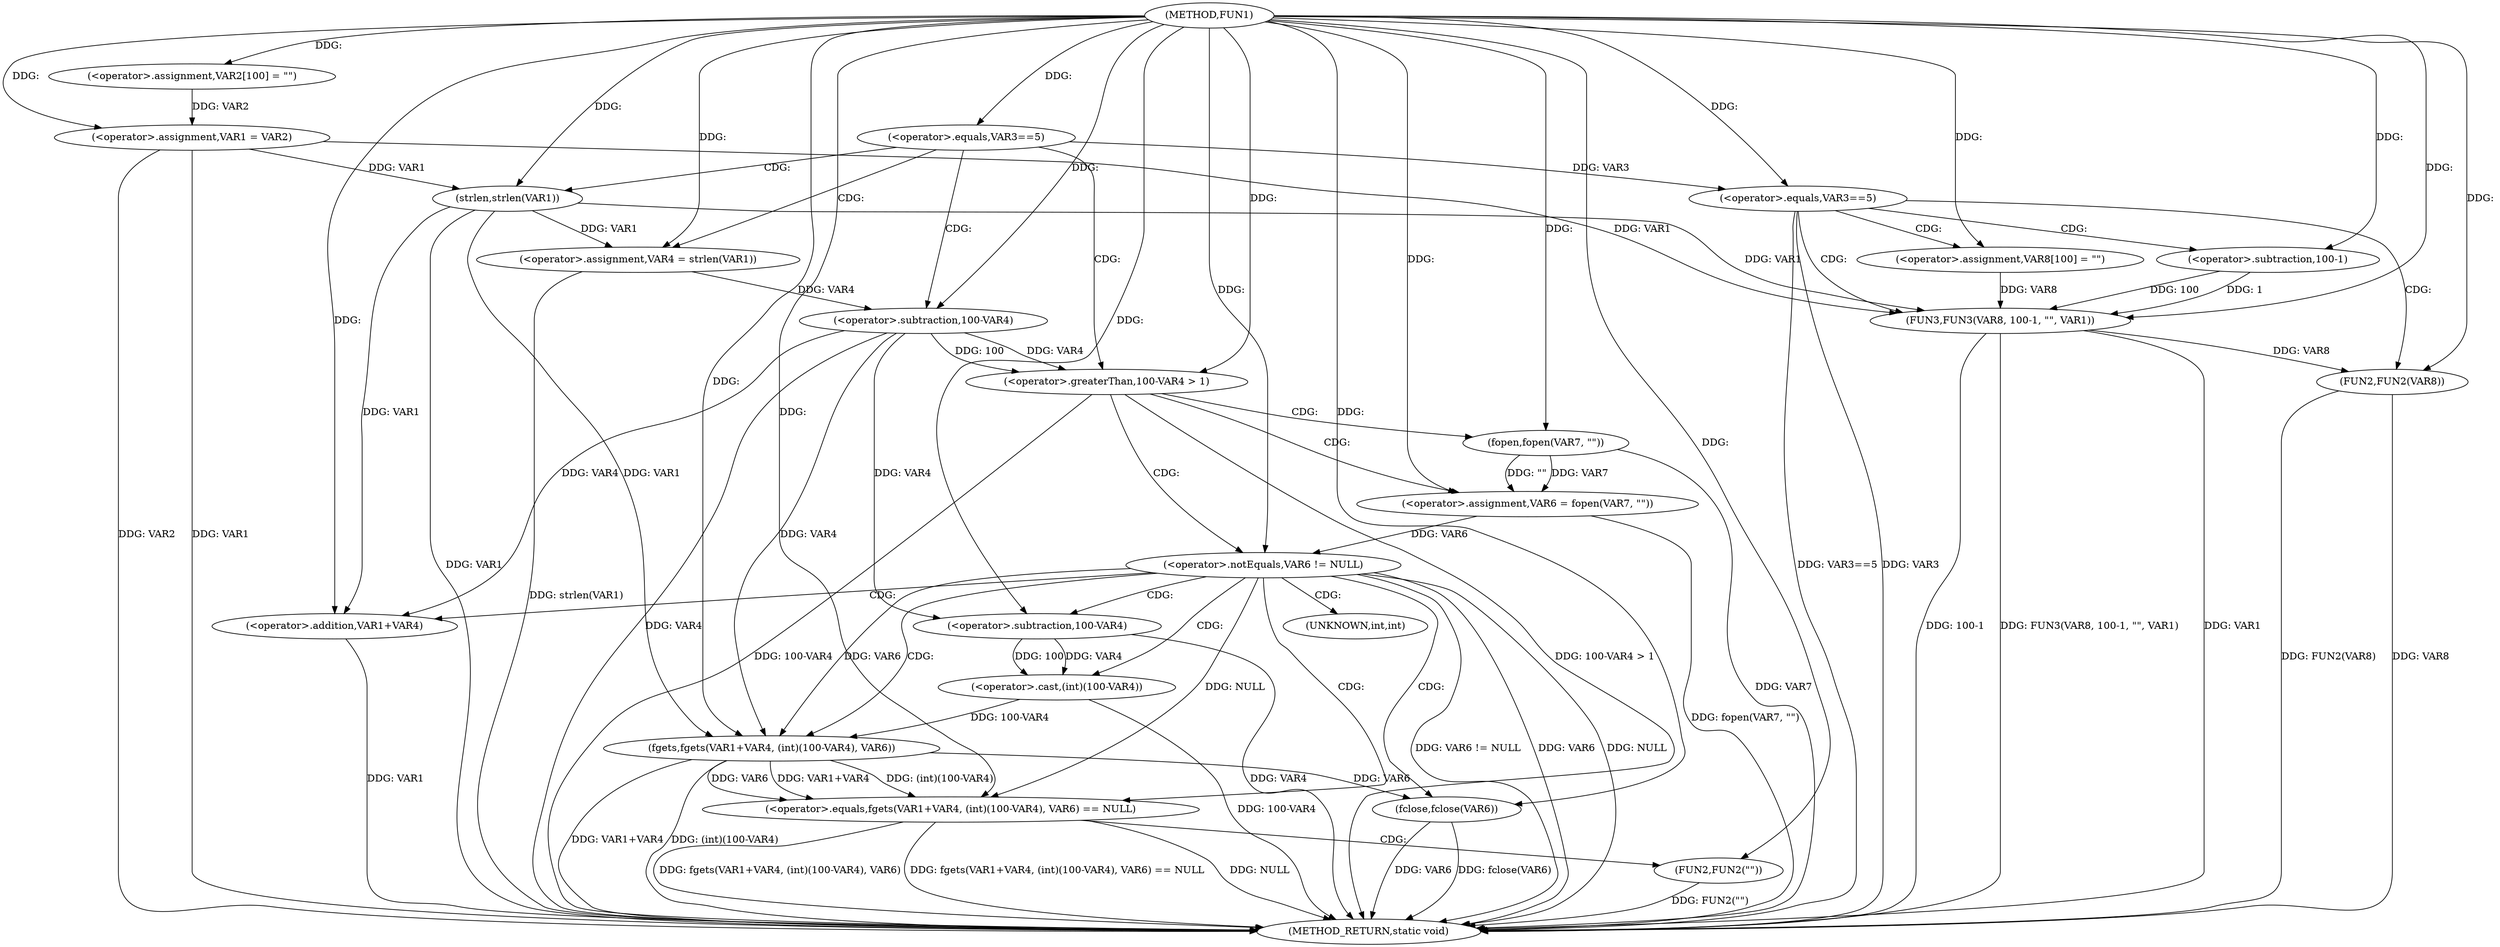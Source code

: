digraph FUN1 {  
"1000100" [label = "(METHOD,FUN1)" ]
"1000176" [label = "(METHOD_RETURN,static void)" ]
"1000104" [label = "(<operator>.assignment,VAR2[100] = \"\")" ]
"1000107" [label = "(<operator>.assignment,VAR1 = VAR2)" ]
"1000111" [label = "(<operator>.equals,VAR3==5)" ]
"1000117" [label = "(<operator>.assignment,VAR4 = strlen(VAR1))" ]
"1000119" [label = "(strlen,strlen(VAR1))" ]
"1000123" [label = "(<operator>.greaterThan,100-VAR4 > 1)" ]
"1000124" [label = "(<operator>.subtraction,100-VAR4)" ]
"1000129" [label = "(<operator>.assignment,VAR6 = fopen(VAR7, \"\"))" ]
"1000131" [label = "(fopen,fopen(VAR7, \"\"))" ]
"1000135" [label = "(<operator>.notEquals,VAR6 != NULL)" ]
"1000140" [label = "(<operator>.equals,fgets(VAR1+VAR4, (int)(100-VAR4), VAR6) == NULL)" ]
"1000141" [label = "(fgets,fgets(VAR1+VAR4, (int)(100-VAR4), VAR6))" ]
"1000142" [label = "(<operator>.addition,VAR1+VAR4)" ]
"1000145" [label = "(<operator>.cast,(int)(100-VAR4))" ]
"1000147" [label = "(<operator>.subtraction,100-VAR4)" ]
"1000153" [label = "(FUN2,FUN2(\"\"))" ]
"1000155" [label = "(fclose,fclose(VAR6))" ]
"1000158" [label = "(<operator>.equals,VAR3==5)" ]
"1000164" [label = "(<operator>.assignment,VAR8[100] = \"\")" ]
"1000167" [label = "(FUN3,FUN3(VAR8, 100-1, \"\", VAR1))" ]
"1000169" [label = "(<operator>.subtraction,100-1)" ]
"1000174" [label = "(FUN2,FUN2(VAR8))" ]
"1000146" [label = "(UNKNOWN,int,int)" ]
  "1000141" -> "1000176"  [ label = "DDG: VAR1+VAR4"] 
  "1000107" -> "1000176"  [ label = "DDG: VAR1"] 
  "1000167" -> "1000176"  [ label = "DDG: 100-1"] 
  "1000140" -> "1000176"  [ label = "DDG: fgets(VAR1+VAR4, (int)(100-VAR4), VAR6) == NULL"] 
  "1000147" -> "1000176"  [ label = "DDG: VAR4"] 
  "1000153" -> "1000176"  [ label = "DDG: FUN2(\"\")"] 
  "1000155" -> "1000176"  [ label = "DDG: VAR6"] 
  "1000117" -> "1000176"  [ label = "DDG: strlen(VAR1)"] 
  "1000145" -> "1000176"  [ label = "DDG: 100-VAR4"] 
  "1000158" -> "1000176"  [ label = "DDG: VAR3"] 
  "1000124" -> "1000176"  [ label = "DDG: VAR4"] 
  "1000140" -> "1000176"  [ label = "DDG: NULL"] 
  "1000123" -> "1000176"  [ label = "DDG: 100-VAR4 > 1"] 
  "1000131" -> "1000176"  [ label = "DDG: VAR7"] 
  "1000140" -> "1000176"  [ label = "DDG: fgets(VAR1+VAR4, (int)(100-VAR4), VAR6)"] 
  "1000155" -> "1000176"  [ label = "DDG: fclose(VAR6)"] 
  "1000158" -> "1000176"  [ label = "DDG: VAR3==5"] 
  "1000167" -> "1000176"  [ label = "DDG: FUN3(VAR8, 100-1, \"\", VAR1)"] 
  "1000135" -> "1000176"  [ label = "DDG: VAR6 != NULL"] 
  "1000119" -> "1000176"  [ label = "DDG: VAR1"] 
  "1000167" -> "1000176"  [ label = "DDG: VAR1"] 
  "1000142" -> "1000176"  [ label = "DDG: VAR1"] 
  "1000135" -> "1000176"  [ label = "DDG: VAR6"] 
  "1000141" -> "1000176"  [ label = "DDG: (int)(100-VAR4)"] 
  "1000174" -> "1000176"  [ label = "DDG: FUN2(VAR8)"] 
  "1000135" -> "1000176"  [ label = "DDG: NULL"] 
  "1000174" -> "1000176"  [ label = "DDG: VAR8"] 
  "1000107" -> "1000176"  [ label = "DDG: VAR2"] 
  "1000129" -> "1000176"  [ label = "DDG: fopen(VAR7, \"\")"] 
  "1000123" -> "1000176"  [ label = "DDG: 100-VAR4"] 
  "1000100" -> "1000104"  [ label = "DDG: "] 
  "1000104" -> "1000107"  [ label = "DDG: VAR2"] 
  "1000100" -> "1000107"  [ label = "DDG: "] 
  "1000100" -> "1000111"  [ label = "DDG: "] 
  "1000119" -> "1000117"  [ label = "DDG: VAR1"] 
  "1000100" -> "1000117"  [ label = "DDG: "] 
  "1000107" -> "1000119"  [ label = "DDG: VAR1"] 
  "1000100" -> "1000119"  [ label = "DDG: "] 
  "1000124" -> "1000123"  [ label = "DDG: 100"] 
  "1000124" -> "1000123"  [ label = "DDG: VAR4"] 
  "1000100" -> "1000124"  [ label = "DDG: "] 
  "1000117" -> "1000124"  [ label = "DDG: VAR4"] 
  "1000100" -> "1000123"  [ label = "DDG: "] 
  "1000131" -> "1000129"  [ label = "DDG: VAR7"] 
  "1000131" -> "1000129"  [ label = "DDG: \"\""] 
  "1000100" -> "1000129"  [ label = "DDG: "] 
  "1000100" -> "1000131"  [ label = "DDG: "] 
  "1000129" -> "1000135"  [ label = "DDG: VAR6"] 
  "1000100" -> "1000135"  [ label = "DDG: "] 
  "1000141" -> "1000140"  [ label = "DDG: VAR1+VAR4"] 
  "1000141" -> "1000140"  [ label = "DDG: (int)(100-VAR4)"] 
  "1000141" -> "1000140"  [ label = "DDG: VAR6"] 
  "1000119" -> "1000141"  [ label = "DDG: VAR1"] 
  "1000100" -> "1000141"  [ label = "DDG: "] 
  "1000124" -> "1000141"  [ label = "DDG: VAR4"] 
  "1000119" -> "1000142"  [ label = "DDG: VAR1"] 
  "1000100" -> "1000142"  [ label = "DDG: "] 
  "1000124" -> "1000142"  [ label = "DDG: VAR4"] 
  "1000145" -> "1000141"  [ label = "DDG: 100-VAR4"] 
  "1000147" -> "1000145"  [ label = "DDG: 100"] 
  "1000147" -> "1000145"  [ label = "DDG: VAR4"] 
  "1000100" -> "1000147"  [ label = "DDG: "] 
  "1000124" -> "1000147"  [ label = "DDG: VAR4"] 
  "1000135" -> "1000141"  [ label = "DDG: VAR6"] 
  "1000135" -> "1000140"  [ label = "DDG: NULL"] 
  "1000100" -> "1000140"  [ label = "DDG: "] 
  "1000100" -> "1000153"  [ label = "DDG: "] 
  "1000141" -> "1000155"  [ label = "DDG: VAR6"] 
  "1000100" -> "1000155"  [ label = "DDG: "] 
  "1000111" -> "1000158"  [ label = "DDG: VAR3"] 
  "1000100" -> "1000158"  [ label = "DDG: "] 
  "1000100" -> "1000164"  [ label = "DDG: "] 
  "1000164" -> "1000167"  [ label = "DDG: VAR8"] 
  "1000100" -> "1000167"  [ label = "DDG: "] 
  "1000169" -> "1000167"  [ label = "DDG: 100"] 
  "1000169" -> "1000167"  [ label = "DDG: 1"] 
  "1000100" -> "1000169"  [ label = "DDG: "] 
  "1000107" -> "1000167"  [ label = "DDG: VAR1"] 
  "1000119" -> "1000167"  [ label = "DDG: VAR1"] 
  "1000167" -> "1000174"  [ label = "DDG: VAR8"] 
  "1000100" -> "1000174"  [ label = "DDG: "] 
  "1000111" -> "1000117"  [ label = "CDG: "] 
  "1000111" -> "1000123"  [ label = "CDG: "] 
  "1000111" -> "1000124"  [ label = "CDG: "] 
  "1000111" -> "1000119"  [ label = "CDG: "] 
  "1000123" -> "1000131"  [ label = "CDG: "] 
  "1000123" -> "1000129"  [ label = "CDG: "] 
  "1000123" -> "1000135"  [ label = "CDG: "] 
  "1000135" -> "1000142"  [ label = "CDG: "] 
  "1000135" -> "1000155"  [ label = "CDG: "] 
  "1000135" -> "1000141"  [ label = "CDG: "] 
  "1000135" -> "1000147"  [ label = "CDG: "] 
  "1000135" -> "1000145"  [ label = "CDG: "] 
  "1000135" -> "1000146"  [ label = "CDG: "] 
  "1000135" -> "1000140"  [ label = "CDG: "] 
  "1000140" -> "1000153"  [ label = "CDG: "] 
  "1000158" -> "1000164"  [ label = "CDG: "] 
  "1000158" -> "1000174"  [ label = "CDG: "] 
  "1000158" -> "1000167"  [ label = "CDG: "] 
  "1000158" -> "1000169"  [ label = "CDG: "] 
}
